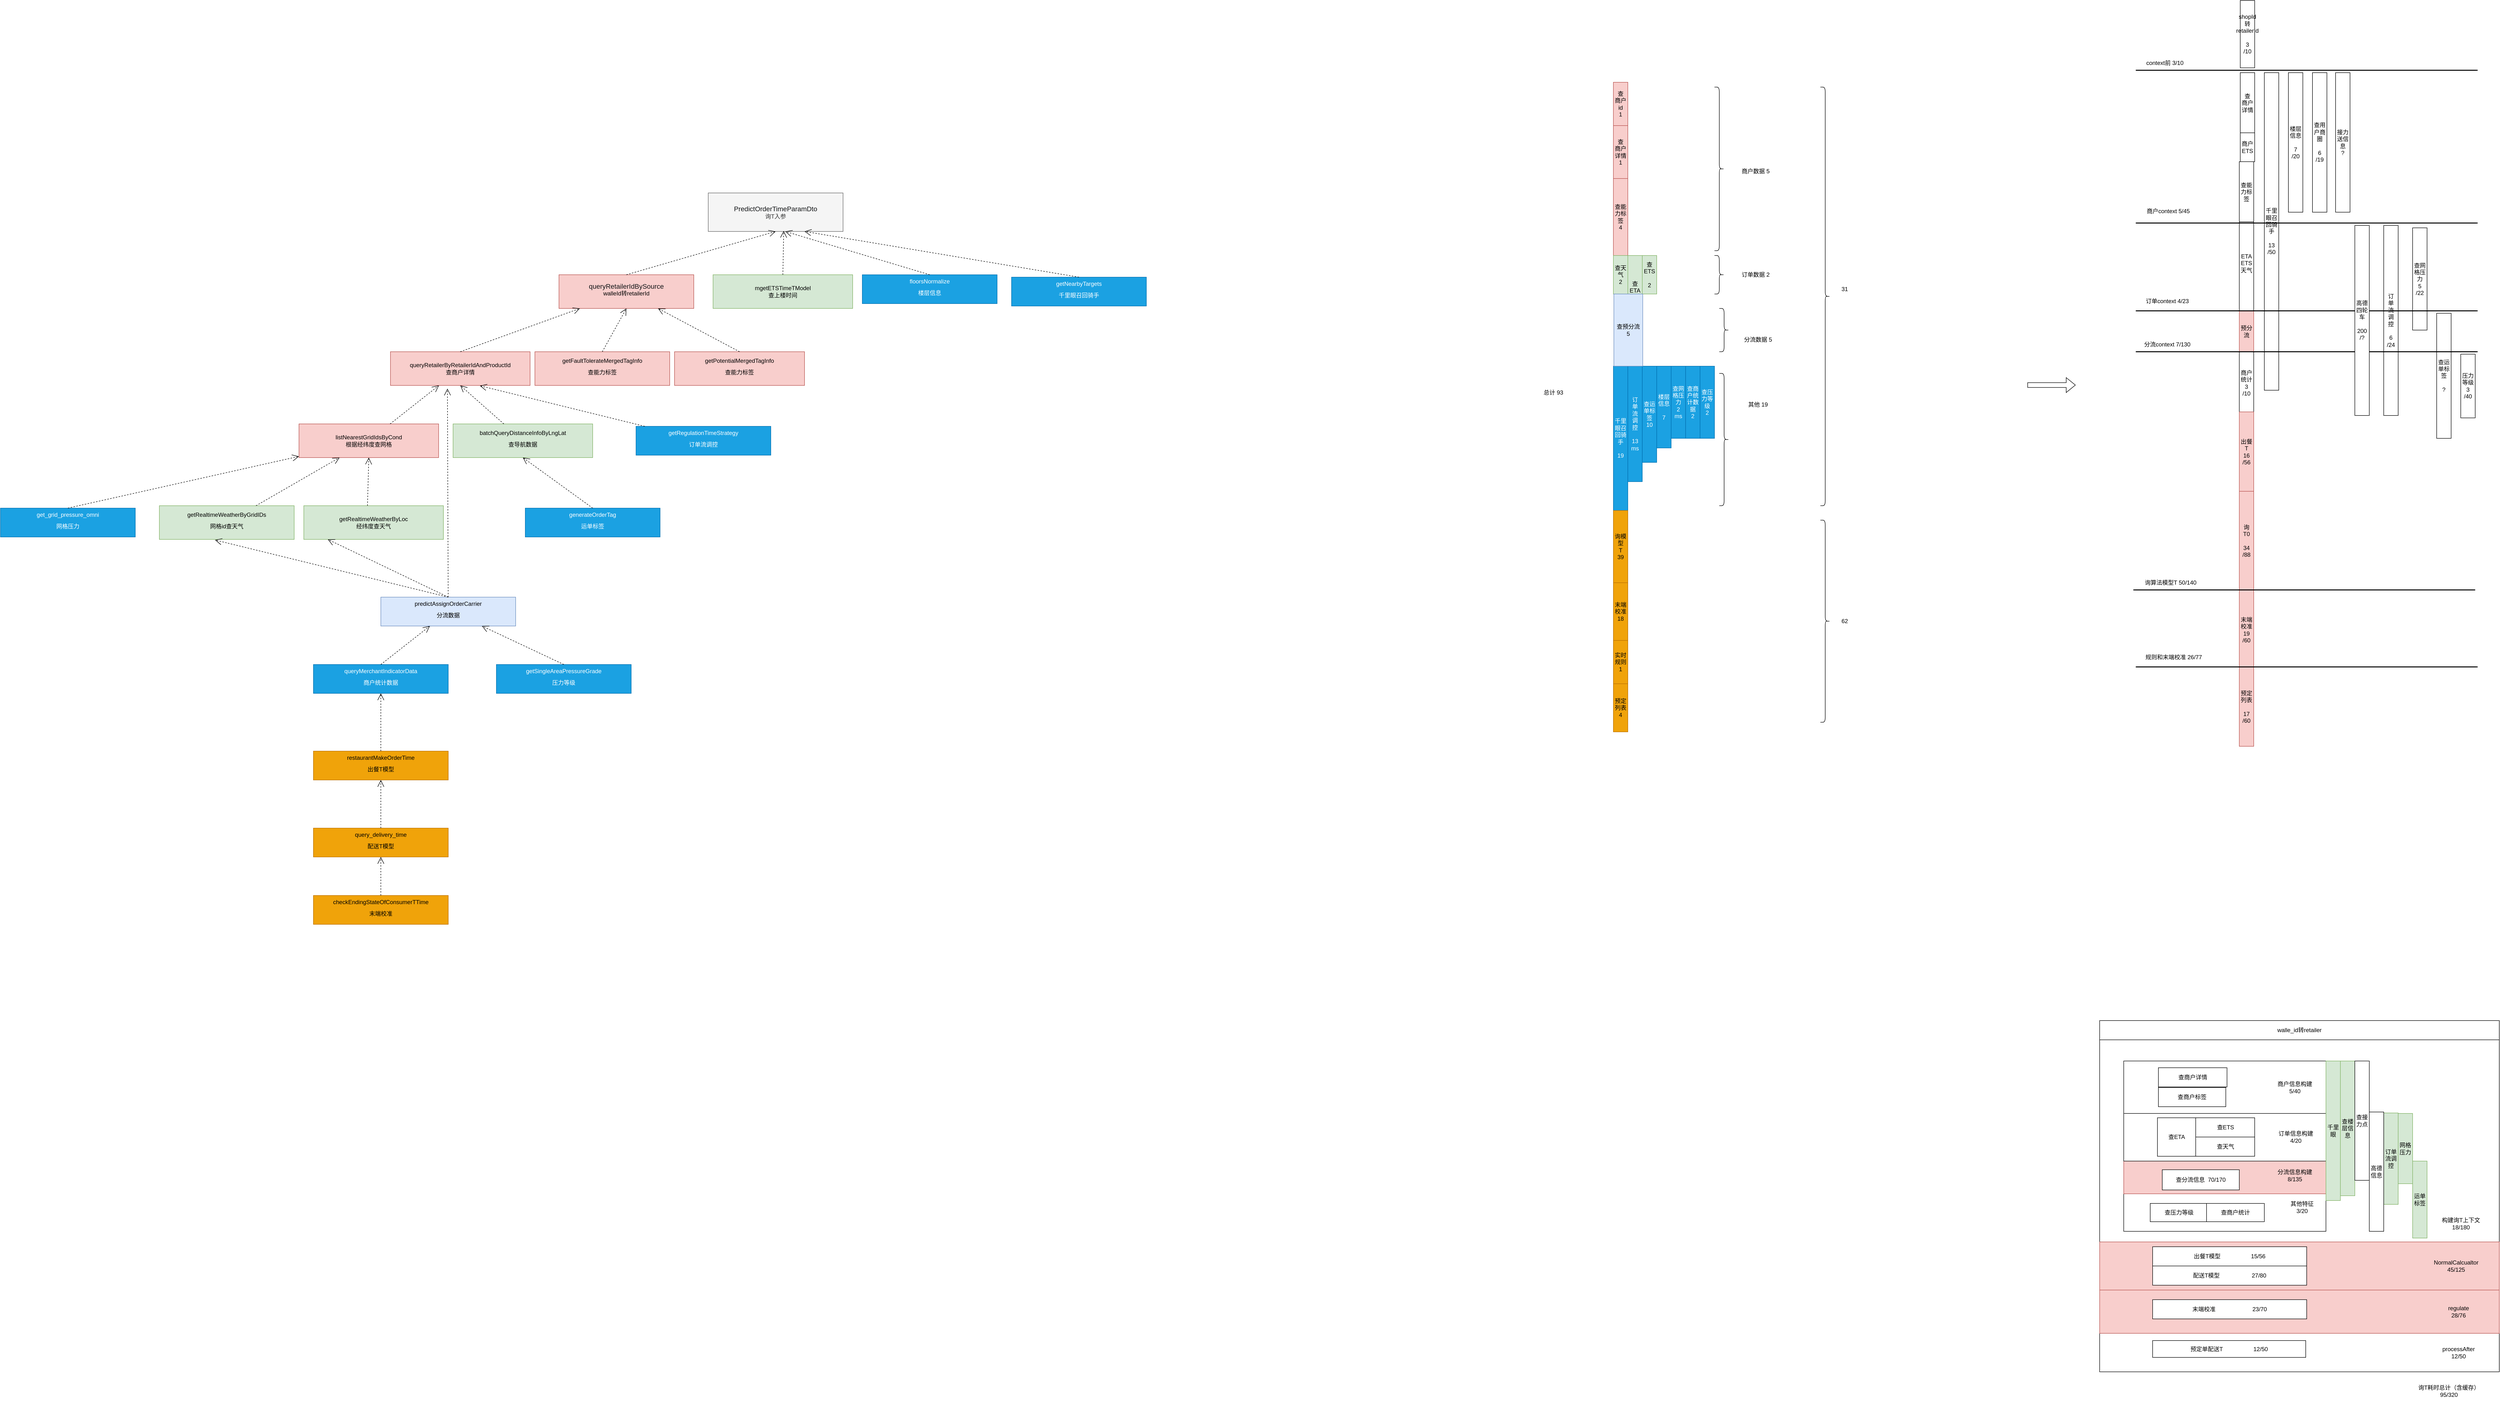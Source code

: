 <mxfile version="21.3.7" type="github">
  <diagram id="UIs4J6uljXiP5wbwVIjJ" name="第 1 页">
    <mxGraphModel dx="2227" dy="1816" grid="1" gridSize="10" guides="1" tooltips="1" connect="1" arrows="1" fold="1" page="1" pageScale="1" pageWidth="827" pageHeight="1169" math="0" shadow="0">
      <root>
        <mxCell id="0" />
        <mxCell id="1" parent="0" />
        <mxCell id="d3o_CDH_am5i4d6uqj7n-47" value="" style="whiteSpace=wrap;html=1;" parent="1" vertex="1">
          <mxGeometry x="3740" y="2320" width="830" height="80" as="geometry" />
        </mxCell>
        <mxCell id="d3o_CDH_am5i4d6uqj7n-24" value="" style="whiteSpace=wrap;html=1;" parent="1" vertex="1">
          <mxGeometry x="3740" y="1710" width="830" height="420" as="geometry" />
        </mxCell>
        <mxCell id="d3o_CDH_am5i4d6uqj7n-23" value="" style="whiteSpace=wrap;html=1;" parent="1" vertex="1">
          <mxGeometry x="3790" y="2030" width="420" height="78" as="geometry" />
        </mxCell>
        <mxCell id="d3o_CDH_am5i4d6uqj7n-19" value="" style="whiteSpace=wrap;html=1;fillColor=#f8cecc;strokeColor=#b85450;" parent="1" vertex="1">
          <mxGeometry x="3790" y="1962" width="420" height="68" as="geometry" />
        </mxCell>
        <mxCell id="d3o_CDH_am5i4d6uqj7n-18" value="" style="whiteSpace=wrap;html=1;" parent="1" vertex="1">
          <mxGeometry x="3790" y="1862" width="420" height="100" as="geometry" />
        </mxCell>
        <mxCell id="d3o_CDH_am5i4d6uqj7n-17" value="" style="whiteSpace=wrap;html=1;" parent="1" vertex="1">
          <mxGeometry x="3790" y="1754" width="420" height="109" as="geometry" />
        </mxCell>
        <mxCell id="4-j-rC3mQy7sCKNVuWo0-3" value="&lt;span style=&quot;color: rgb(18, 20, 22); font-size: 14px; text-align: start; background-color: initial;&quot;&gt;PredictOrderTimeParamDto&lt;br&gt;&lt;/span&gt;询T入参" style="rounded=0;whiteSpace=wrap;html=1;fillColor=#f5f5f5;fontColor=#333333;strokeColor=#666666;" parent="1" vertex="1">
          <mxGeometry x="850" y="-50" width="280" height="80" as="geometry" />
        </mxCell>
        <mxCell id="4-j-rC3mQy7sCKNVuWo0-4" value="&lt;span style=&quot;color: rgb(0, 0, 0); font-family: Helvetica; font-size: 12px; font-style: normal; font-variant-ligatures: normal; font-variant-caps: normal; font-weight: 400; letter-spacing: normal; orphans: 2; text-align: center; text-indent: 0px; text-transform: none; widows: 2; word-spacing: 0px; -webkit-text-stroke-width: 0px; background-color: rgb(248, 249, 250); text-decoration-thickness: initial; text-decoration-style: initial; text-decoration-color: initial; float: none; display: inline !important;&quot;&gt;&lt;p style=&quot;margin: 0px; font-variant-numeric: normal; font-variant-east-asian: normal; font-stretch: normal; font-size: 14px; line-height: normal; color: rgb(18, 20, 22); text-align: start;&quot; class=&quot;p1&quot;&gt;queryRetailerIdBySource&lt;/p&gt;&lt;div class=&quot;lake-content&quot;&gt;&lt;p style=&quot;margin: 0; padding: 0; min-height: 24px&quot; class=&quot;ne-p&quot; id=&quot;u1b9a4c8b&quot;&gt;&lt;span class=&quot;ne-text&quot;&gt;walleId转retailerId&lt;/span&gt;&lt;/p&gt;&lt;/div&gt;&lt;/span&gt;" style="whiteSpace=wrap;html=1;fillColor=#f8cecc;strokeColor=#b85450;" parent="1" vertex="1">
          <mxGeometry x="540" y="120" width="280" height="70" as="geometry" />
        </mxCell>
        <mxCell id="4-j-rC3mQy7sCKNVuWo0-5" value="&lt;span style=&quot;background-color: initial;&quot;&gt;queryRetailerByRetailerIdAndProductId&lt;br&gt;&lt;/span&gt;查商户详情" style="whiteSpace=wrap;html=1;fillColor=#f8cecc;strokeColor=#b85450;" parent="1" vertex="1">
          <mxGeometry x="190" y="280" width="290" height="70" as="geometry" />
        </mxCell>
        <mxCell id="4-j-rC3mQy7sCKNVuWo0-6" value="&lt;span style=&quot;text-align: left;&quot;&gt;listNearestGridIdsByCond&lt;br&gt;根据经纬度查网格&lt;br&gt;&lt;/span&gt;" style="whiteSpace=wrap;html=1;fillColor=#f8cecc;strokeColor=#b85450;" parent="1" vertex="1">
          <mxGeometry y="430" width="290" height="70" as="geometry" />
        </mxCell>
        <mxCell id="4-j-rC3mQy7sCKNVuWo0-9" value="&lt;div class=&quot;lake-content&quot;&gt;&lt;p style=&quot;margin: 0; padding: 0; min-height: 24px&quot; class=&quot;ne-p&quot; id=&quot;u72fefa2b&quot;&gt;&lt;span class=&quot;ne-text&quot;&gt;getFaultTolerateMergedTagInfo&lt;/span&gt;&lt;/p&gt;&lt;p style=&quot;margin: 0; padding: 0; min-height: 24px&quot; class=&quot;ne-p&quot; id=&quot;u72fefa2b&quot;&gt;&lt;span class=&quot;ne-text&quot;&gt;查能力标签&lt;/span&gt;&lt;/p&gt;&lt;/div&gt;" style="whiteSpace=wrap;html=1;fillColor=#f8cecc;strokeColor=#b85450;" parent="1" vertex="1">
          <mxGeometry x="490" y="280" width="280" height="70" as="geometry" />
        </mxCell>
        <mxCell id="4-j-rC3mQy7sCKNVuWo0-10" value="&lt;div class=&quot;lake-content&quot;&gt;&lt;div class=&quot;lake-content&quot;&gt;&lt;p style=&quot;margin: 0; padding: 0; min-height: 24px&quot; class=&quot;ne-p&quot; id=&quot;u19be30fd&quot;&gt;&lt;span class=&quot;ne-text&quot;&gt;getPotentialMergedTagInfo&lt;/span&gt;&lt;/p&gt;&lt;/div&gt;&lt;p style=&quot;margin: 0; padding: 0; min-height: 24px&quot; class=&quot;ne-p&quot; id=&quot;u72fefa2b&quot;&gt;&lt;span class=&quot;ne-text&quot;&gt;查能力标签&lt;/span&gt;&lt;/p&gt;&lt;/div&gt;" style="whiteSpace=wrap;html=1;fillColor=#f8cecc;strokeColor=#b85450;" parent="1" vertex="1">
          <mxGeometry x="780" y="280" width="270" height="70" as="geometry" />
        </mxCell>
        <mxCell id="4-j-rC3mQy7sCKNVuWo0-12" value="&lt;div class=&quot;lake-content&quot;&gt;&lt;p style=&quot;margin: 0; padding: 0; min-height: 24px&quot; class=&quot;ne-p&quot; id=&quot;ud795b9e6&quot;&gt;&lt;span class=&quot;ne-text&quot;&gt;batchQueryDistanceInfoByLngLat&lt;/span&gt;&lt;/p&gt;&lt;p style=&quot;margin: 0; padding: 0; min-height: 24px&quot; class=&quot;ne-p&quot; id=&quot;ud795b9e6&quot;&gt;&lt;span class=&quot;ne-text&quot;&gt;查导航数据&lt;/span&gt;&lt;/p&gt;&lt;/div&gt;" style="whiteSpace=wrap;html=1;fillColor=#d5e8d4;strokeColor=#82b366;" parent="1" vertex="1">
          <mxGeometry x="320" y="430" width="290" height="70" as="geometry" />
        </mxCell>
        <mxCell id="4-j-rC3mQy7sCKNVuWo0-14" value="" style="endArrow=open;endSize=12;dashed=1;html=1;rounded=0;exitX=0.5;exitY=0;exitDx=0;exitDy=0;" parent="1" source="4-j-rC3mQy7sCKNVuWo0-5" target="4-j-rC3mQy7sCKNVuWo0-4" edge="1">
          <mxGeometry width="160" relative="1" as="geometry">
            <mxPoint x="180" y="190" as="sourcePoint" />
            <mxPoint x="340" y="190" as="targetPoint" />
          </mxGeometry>
        </mxCell>
        <mxCell id="4-j-rC3mQy7sCKNVuWo0-15" value="" style="endArrow=open;endSize=12;dashed=1;html=1;rounded=0;exitX=0.5;exitY=0;exitDx=0;exitDy=0;entryX=0.5;entryY=1;entryDx=0;entryDy=0;" parent="1" source="4-j-rC3mQy7sCKNVuWo0-4" target="4-j-rC3mQy7sCKNVuWo0-3" edge="1">
          <mxGeometry width="160" relative="1" as="geometry">
            <mxPoint x="110" y="166.37" as="sourcePoint" />
            <mxPoint x="365" y="100.0" as="targetPoint" />
          </mxGeometry>
        </mxCell>
        <mxCell id="4-j-rC3mQy7sCKNVuWo0-16" value="&lt;span style=&quot;background-color: initial;&quot;&gt;mgetETSTimeTModel&lt;br&gt;查上楼时间&lt;br&gt;&lt;/span&gt;" style="whiteSpace=wrap;html=1;fillColor=#d5e8d4;strokeColor=#82b366;" parent="1" vertex="1">
          <mxGeometry x="860" y="120" width="290" height="70" as="geometry" />
        </mxCell>
        <mxCell id="4-j-rC3mQy7sCKNVuWo0-17" value="&lt;span style=&quot;background-color: initial;&quot;&gt;getRealtimeWeatherByLoc&lt;br&gt;&lt;/span&gt;&lt;span style=&quot;background-color: initial;&quot;&gt;经纬度查天气&lt;br&gt;&lt;/span&gt;" style="whiteSpace=wrap;html=1;fillColor=#d5e8d4;strokeColor=#82b366;" parent="1" vertex="1">
          <mxGeometry x="10" y="600" width="290" height="70" as="geometry" />
        </mxCell>
        <mxCell id="4-j-rC3mQy7sCKNVuWo0-18" value="&lt;div class=&quot;lake-content&quot;&gt;&lt;p style=&quot;margin: 0; padding: 0; min-height: 24px&quot; class=&quot;ne-p&quot; id=&quot;u7a3ac9a8&quot;&gt;&lt;span class=&quot;ne-text&quot;&gt;getRealtimeWeatherByGridIDs&lt;/span&gt;&lt;/p&gt;&lt;p style=&quot;margin: 0; padding: 0; min-height: 24px&quot; class=&quot;ne-p&quot; id=&quot;u7a3ac9a8&quot;&gt;&lt;span class=&quot;ne-text&quot;&gt;网格id查天气&lt;/span&gt;&lt;/p&gt;&lt;/div&gt;" style="whiteSpace=wrap;html=1;fillColor=#d5e8d4;strokeColor=#82b366;" parent="1" vertex="1">
          <mxGeometry x="-290" y="600" width="280" height="70" as="geometry" />
        </mxCell>
        <mxCell id="4-j-rC3mQy7sCKNVuWo0-19" value="" style="endArrow=open;endSize=12;dashed=1;html=1;rounded=0;" parent="1" source="4-j-rC3mQy7sCKNVuWo0-6" target="4-j-rC3mQy7sCKNVuWo0-5" edge="1">
          <mxGeometry width="160" relative="1" as="geometry">
            <mxPoint x="540" y="170" as="sourcePoint" />
            <mxPoint x="540" y="120" as="targetPoint" />
          </mxGeometry>
        </mxCell>
        <mxCell id="4-j-rC3mQy7sCKNVuWo0-21" value="" style="endArrow=open;endSize=12;dashed=1;html=1;rounded=0;exitX=0.5;exitY=0;exitDx=0;exitDy=0;" parent="1" source="4-j-rC3mQy7sCKNVuWo0-10" target="4-j-rC3mQy7sCKNVuWo0-4" edge="1">
          <mxGeometry width="160" relative="1" as="geometry">
            <mxPoint x="807.36" y="298.95" as="sourcePoint" />
            <mxPoint x="551.88" y="240.49" as="targetPoint" />
          </mxGeometry>
        </mxCell>
        <mxCell id="4-j-rC3mQy7sCKNVuWo0-24" value="" style="endArrow=open;endSize=12;dashed=1;html=1;rounded=0;exitX=0.5;exitY=0;exitDx=0;exitDy=0;entryX=0.5;entryY=1;entryDx=0;entryDy=0;" parent="1" source="4-j-rC3mQy7sCKNVuWo0-9" target="4-j-rC3mQy7sCKNVuWo0-4" edge="1">
          <mxGeometry width="160" relative="1" as="geometry">
            <mxPoint x="255.0" y="300" as="sourcePoint" />
            <mxPoint x="511.667" y="230" as="targetPoint" />
          </mxGeometry>
        </mxCell>
        <mxCell id="4-j-rC3mQy7sCKNVuWo0-28" value="" style="endArrow=open;endSize=12;dashed=1;html=1;rounded=0;entryX=0.5;entryY=1;entryDx=0;entryDy=0;" parent="1" source="4-j-rC3mQy7sCKNVuWo0-12" target="4-j-rC3mQy7sCKNVuWo0-5" edge="1">
          <mxGeometry width="160" relative="1" as="geometry">
            <mxPoint x="345" y="310" as="sourcePoint" />
            <mxPoint x="550.217" y="230" as="targetPoint" />
          </mxGeometry>
        </mxCell>
        <mxCell id="4-j-rC3mQy7sCKNVuWo0-29" value="" style="endArrow=open;endSize=12;dashed=1;html=1;rounded=0;exitX=0.5;exitY=0;exitDx=0;exitDy=0;entryX=0.56;entryY=0.985;entryDx=0;entryDy=0;entryPerimeter=0;" parent="1" source="4-j-rC3mQy7sCKNVuWo0-16" target="4-j-rC3mQy7sCKNVuWo0-3" edge="1">
          <mxGeometry width="160" relative="1" as="geometry">
            <mxPoint x="925" y="310.0" as="sourcePoint" />
            <mxPoint x="726.739" y="230.0" as="targetPoint" />
          </mxGeometry>
        </mxCell>
        <mxCell id="4-j-rC3mQy7sCKNVuWo0-30" value="" style="endArrow=open;endSize=12;dashed=1;html=1;rounded=0;" parent="1" source="4-j-rC3mQy7sCKNVuWo0-18" target="4-j-rC3mQy7sCKNVuWo0-6" edge="1">
          <mxGeometry width="160" relative="1" as="geometry">
            <mxPoint x="345" y="660" as="sourcePoint" />
            <mxPoint x="345" y="380" as="targetPoint" />
          </mxGeometry>
        </mxCell>
        <mxCell id="4-j-rC3mQy7sCKNVuWo0-31" value="" style="endArrow=open;endSize=12;dashed=1;html=1;rounded=0;exitX=0.456;exitY=0;exitDx=0;exitDy=0;exitPerimeter=0;entryX=0.5;entryY=1;entryDx=0;entryDy=0;" parent="1" source="4-j-rC3mQy7sCKNVuWo0-17" target="4-j-rC3mQy7sCKNVuWo0-6" edge="1">
          <mxGeometry width="160" relative="1" as="geometry">
            <mxPoint x="646.5" y="660" as="sourcePoint" />
            <mxPoint x="378.5" y="380" as="targetPoint" />
          </mxGeometry>
        </mxCell>
        <mxCell id="4-j-rC3mQy7sCKNVuWo0-32" value="&lt;div class=&quot;lake-content&quot;&gt;&lt;p style=&quot;margin: 0; padding: 0; min-height: 24px&quot; class=&quot;ne-p&quot; id=&quot;u33f5e9b8&quot;&gt;&lt;span class=&quot;ne-text&quot;&gt;predictAssignOrderCarrier&lt;/span&gt;&lt;/p&gt;&lt;p style=&quot;margin: 0; padding: 0; min-height: 24px&quot; class=&quot;ne-p&quot; id=&quot;u33f5e9b8&quot;&gt;&lt;span class=&quot;ne-text&quot;&gt;分流数据&lt;/span&gt;&lt;/p&gt;&lt;/div&gt;" style="whiteSpace=wrap;html=1;fillColor=#dae8fc;strokeColor=#6c8ebf;" parent="1" vertex="1">
          <mxGeometry x="170" y="790" width="280" height="60" as="geometry" />
        </mxCell>
        <mxCell id="4-j-rC3mQy7sCKNVuWo0-33" value="" style="endArrow=open;endSize=12;dashed=1;html=1;rounded=0;entryX=0.408;entryY=1.094;entryDx=0;entryDy=0;entryPerimeter=0;" parent="1" source="4-j-rC3mQy7sCKNVuWo0-32" target="4-j-rC3mQy7sCKNVuWo0-5" edge="1">
          <mxGeometry width="160" relative="1" as="geometry">
            <mxPoint x="453.0" y="470" as="sourcePoint" />
            <mxPoint x="345.0" y="380" as="targetPoint" />
          </mxGeometry>
        </mxCell>
        <mxCell id="4-j-rC3mQy7sCKNVuWo0-34" value="" style="endArrow=open;endSize=12;dashed=1;html=1;rounded=0;entryX=0.172;entryY=1;entryDx=0;entryDy=0;exitX=0.5;exitY=0;exitDx=0;exitDy=0;entryPerimeter=0;" parent="1" source="4-j-rC3mQy7sCKNVuWo0-32" target="4-j-rC3mQy7sCKNVuWo0-17" edge="1">
          <mxGeometry width="160" relative="1" as="geometry">
            <mxPoint x="640.0" y="790" as="sourcePoint" />
            <mxPoint x="532.0" y="700" as="targetPoint" />
          </mxGeometry>
        </mxCell>
        <mxCell id="4-j-rC3mQy7sCKNVuWo0-36" value="" style="endArrow=open;endSize=12;dashed=1;html=1;rounded=0;entryX=0.413;entryY=1.018;entryDx=0;entryDy=0;entryPerimeter=0;exitX=0.5;exitY=0;exitDx=0;exitDy=0;" parent="1" source="4-j-rC3mQy7sCKNVuWo0-32" target="4-j-rC3mQy7sCKNVuWo0-18" edge="1">
          <mxGeometry width="160" relative="1" as="geometry">
            <mxPoint x="-20" y="800" as="sourcePoint" />
            <mxPoint x="69.88" y="680" as="targetPoint" />
          </mxGeometry>
        </mxCell>
        <mxCell id="4-j-rC3mQy7sCKNVuWo0-37" value="&lt;div class=&quot;lake-content&quot;&gt;&lt;p style=&quot;margin: 0; padding: 0; min-height: 24px&quot; class=&quot;ne-p&quot; id=&quot;ua2789776&quot;&gt;&lt;span class=&quot;ne-text&quot;&gt;getRegulationTimeStrategy&lt;/span&gt;&lt;/p&gt;&lt;p style=&quot;margin: 0; padding: 0; min-height: 24px&quot; class=&quot;ne-p&quot; id=&quot;ua2789776&quot;&gt;&lt;span class=&quot;ne-text&quot;&gt;订单流调控&lt;/span&gt;&lt;/p&gt;&lt;/div&gt;" style="whiteSpace=wrap;html=1;fillColor=#1ba1e2;strokeColor=#006EAF;fontColor=#ffffff;" parent="1" vertex="1">
          <mxGeometry x="700" y="435" width="280" height="60" as="geometry" />
        </mxCell>
        <mxCell id="4-j-rC3mQy7sCKNVuWo0-38" value="" style="endArrow=open;endSize=12;dashed=1;html=1;rounded=0;entryX=0.641;entryY=1.01;entryDx=0;entryDy=0;entryPerimeter=0;" parent="1" source="4-j-rC3mQy7sCKNVuWo0-37" target="4-j-rC3mQy7sCKNVuWo0-5" edge="1">
          <mxGeometry width="160" relative="1" as="geometry">
            <mxPoint x="435.435" y="440" as="sourcePoint" />
            <mxPoint x="345" y="360" as="targetPoint" />
          </mxGeometry>
        </mxCell>
        <mxCell id="4-j-rC3mQy7sCKNVuWo0-39" value="&lt;div class=&quot;lake-content&quot;&gt;&lt;p style=&quot;margin: 0; padding: 0; min-height: 24px&quot; class=&quot;ne-p&quot; id=&quot;ua2789776&quot;&gt;&lt;span style=&quot;background-color: initial;&quot;&gt;queryMerchantIndicatorData&lt;/span&gt;&lt;/p&gt;&lt;p style=&quot;margin: 0; padding: 0; min-height: 24px&quot; class=&quot;ne-p&quot; id=&quot;ua2789776&quot;&gt;商户统计数据&lt;/p&gt;&lt;/div&gt;" style="whiteSpace=wrap;html=1;fillColor=#1ba1e2;strokeColor=#006EAF;fontColor=#ffffff;" parent="1" vertex="1">
          <mxGeometry x="30" y="930" width="280" height="60" as="geometry" />
        </mxCell>
        <mxCell id="4-j-rC3mQy7sCKNVuWo0-40" value="" style="endArrow=open;endSize=12;dashed=1;html=1;rounded=0;exitX=0.5;exitY=0;exitDx=0;exitDy=0;" parent="1" source="4-j-rC3mQy7sCKNVuWo0-39" target="4-j-rC3mQy7sCKNVuWo0-32" edge="1">
          <mxGeometry width="160" relative="1" as="geometry">
            <mxPoint x="320" y="800" as="sourcePoint" />
            <mxPoint x="69.88" y="680" as="targetPoint" />
          </mxGeometry>
        </mxCell>
        <mxCell id="4-j-rC3mQy7sCKNVuWo0-41" value="&lt;div class=&quot;lake-content&quot;&gt;&lt;p style=&quot;margin: 0; padding: 0; min-height: 24px&quot; class=&quot;ne-p&quot; id=&quot;ua2789776&quot;&gt;&lt;span style=&quot;background-color: initial;&quot;&gt;get_grid_pressure_omni&lt;/span&gt;&lt;br&gt;&lt;/p&gt;&lt;p style=&quot;margin: 0; padding: 0; min-height: 24px&quot; class=&quot;ne-p&quot; id=&quot;ua2789776&quot;&gt;&lt;span style=&quot;background-color: initial;&quot;&gt;网格压力&lt;/span&gt;&lt;/p&gt;&lt;/div&gt;" style="whiteSpace=wrap;html=1;fillColor=#1ba1e2;strokeColor=#006EAF;fontColor=#ffffff;" parent="1" vertex="1">
          <mxGeometry x="-620" y="605" width="280" height="60" as="geometry" />
        </mxCell>
        <mxCell id="4-j-rC3mQy7sCKNVuWo0-42" value="" style="endArrow=open;endSize=12;dashed=1;html=1;rounded=0;exitX=0.5;exitY=0;exitDx=0;exitDy=0;" parent="1" source="4-j-rC3mQy7sCKNVuWo0-41" target="4-j-rC3mQy7sCKNVuWo0-6" edge="1">
          <mxGeometry width="160" relative="1" as="geometry">
            <mxPoint x="-79.265" y="610" as="sourcePoint" />
            <mxPoint x="94.265" y="510" as="targetPoint" />
          </mxGeometry>
        </mxCell>
        <mxCell id="4-j-rC3mQy7sCKNVuWo0-43" value="&lt;div class=&quot;lake-content&quot;&gt;&lt;div class=&quot;lake-content&quot;&gt;&lt;div class=&quot;lake-content&quot;&gt;&lt;p style=&quot;margin: 0; padding: 0; min-height: 24px&quot; class=&quot;ne-p&quot; id=&quot;u07204171&quot;&gt;&lt;span class=&quot;ne-text&quot;&gt;getSingleAreaPressureGrade&lt;/span&gt;&lt;/p&gt;&lt;p style=&quot;margin: 0; padding: 0; min-height: 24px&quot; class=&quot;ne-p&quot; id=&quot;u07204171&quot;&gt;压力等级&lt;/p&gt;&lt;/div&gt;&lt;/div&gt;&lt;/div&gt;" style="whiteSpace=wrap;html=1;fillColor=#1ba1e2;strokeColor=#006EAF;fontColor=#ffffff;" parent="1" vertex="1">
          <mxGeometry x="410" y="930" width="280" height="60" as="geometry" />
        </mxCell>
        <mxCell id="4-j-rC3mQy7sCKNVuWo0-44" value="&lt;div class=&quot;lake-content&quot;&gt;&lt;div class=&quot;lake-content&quot;&gt;&lt;div class=&quot;lake-content&quot;&gt;&lt;div class=&quot;lake-content&quot;&gt;&lt;p style=&quot;margin: 0; padding: 0; min-height: 24px&quot; class=&quot;ne-p&quot; id=&quot;uc1106e97&quot;&gt;&lt;span class=&quot;ne-text&quot;&gt;floorsNormalize&lt;/span&gt;&lt;/p&gt;&lt;p style=&quot;margin: 0; padding: 0; min-height: 24px&quot; class=&quot;ne-p&quot; id=&quot;uc1106e97&quot;&gt;楼层信息&lt;/p&gt;&lt;/div&gt;&lt;/div&gt;&lt;/div&gt;&lt;/div&gt;" style="whiteSpace=wrap;html=1;fillColor=#1ba1e2;strokeColor=#006EAF;fontColor=#ffffff;" parent="1" vertex="1">
          <mxGeometry x="1170" y="120" width="280" height="60" as="geometry" />
        </mxCell>
        <mxCell id="4-j-rC3mQy7sCKNVuWo0-45" value="" style="endArrow=open;endSize=12;dashed=1;html=1;rounded=0;exitX=0.5;exitY=0;exitDx=0;exitDy=0;" parent="1" source="4-j-rC3mQy7sCKNVuWo0-44" edge="1">
          <mxGeometry width="160" relative="1" as="geometry">
            <mxPoint x="1015" y="130" as="sourcePoint" />
            <mxPoint x="1010" y="30" as="targetPoint" />
          </mxGeometry>
        </mxCell>
        <mxCell id="4-j-rC3mQy7sCKNVuWo0-46" value="" style="endArrow=open;endSize=12;dashed=1;html=1;rounded=0;exitX=0.5;exitY=0;exitDx=0;exitDy=0;entryX=0.75;entryY=1;entryDx=0;entryDy=0;" parent="1" source="4-j-rC3mQy7sCKNVuWo0-43" target="4-j-rC3mQy7sCKNVuWo0-32" edge="1">
          <mxGeometry width="160" relative="1" as="geometry">
            <mxPoint x="180" y="940" as="sourcePoint" />
            <mxPoint x="281.818" y="860" as="targetPoint" />
          </mxGeometry>
        </mxCell>
        <mxCell id="4-j-rC3mQy7sCKNVuWo0-47" value="&lt;div class=&quot;lake-content&quot;&gt;&lt;p style=&quot;margin: 0; padding: 0; min-height: 24px&quot; class=&quot;ne-p&quot; id=&quot;ua2789776&quot;&gt;&lt;span style=&quot;background-color: initial;&quot;&gt;generateOrderTag&lt;/span&gt;&lt;br&gt;&lt;/p&gt;&lt;p style=&quot;margin: 0; padding: 0; min-height: 24px&quot; class=&quot;ne-p&quot; id=&quot;ua2789776&quot;&gt;运单标签&lt;/p&gt;&lt;/div&gt;" style="whiteSpace=wrap;html=1;fillColor=#1ba1e2;strokeColor=#006EAF;fontColor=#ffffff;" parent="1" vertex="1">
          <mxGeometry x="470" y="605" width="280" height="60" as="geometry" />
        </mxCell>
        <mxCell id="4-j-rC3mQy7sCKNVuWo0-48" value="" style="endArrow=open;endSize=12;dashed=1;html=1;rounded=0;exitX=0.5;exitY=0;exitDx=0;exitDy=0;entryX=0.5;entryY=1;entryDx=0;entryDy=0;" parent="1" source="4-j-rC3mQy7sCKNVuWo0-47" target="4-j-rC3mQy7sCKNVuWo0-12" edge="1">
          <mxGeometry width="160" relative="1" as="geometry">
            <mxPoint x="728.186" y="445.0" as="sourcePoint" />
            <mxPoint x="370" y="350" as="targetPoint" />
          </mxGeometry>
        </mxCell>
        <mxCell id="4-j-rC3mQy7sCKNVuWo0-50" value="&lt;div class=&quot;lake-content&quot;&gt;&lt;div class=&quot;lake-content&quot;&gt;&lt;div class=&quot;lake-content&quot;&gt;&lt;div class=&quot;lake-content&quot;&gt;&lt;div class=&quot;lake-content&quot;&gt;&lt;p style=&quot;margin: 0; padding: 0; min-height: 24px&quot; class=&quot;ne-p&quot; id=&quot;uc606cfcf&quot;&gt;&lt;span class=&quot;ne-text&quot;&gt;getNearbyTargets&lt;/span&gt;&lt;/p&gt;&lt;p style=&quot;margin: 0; padding: 0; min-height: 24px&quot; class=&quot;ne-p&quot; id=&quot;uc606cfcf&quot;&gt;&lt;span style=&quot;background-color: initial;&quot;&gt;千里眼召回骑手&lt;/span&gt;&lt;span class=&quot;ne-text&quot;&gt;&lt;/span&gt;&lt;/p&gt;&lt;/div&gt;&lt;/div&gt;&lt;/div&gt;&lt;/div&gt;&lt;/div&gt;" style="whiteSpace=wrap;html=1;fillColor=#1ba1e2;strokeColor=#006EAF;fontColor=#ffffff;" parent="1" vertex="1">
          <mxGeometry x="1480" y="125" width="280" height="60" as="geometry" />
        </mxCell>
        <mxCell id="4-j-rC3mQy7sCKNVuWo0-51" value="" style="endArrow=open;endSize=12;dashed=1;html=1;rounded=0;exitX=0.5;exitY=0;exitDx=0;exitDy=0;" parent="1" source="4-j-rC3mQy7sCKNVuWo0-50" edge="1">
          <mxGeometry width="160" relative="1" as="geometry">
            <mxPoint x="1340" y="130" as="sourcePoint" />
            <mxPoint x="1050" y="30" as="targetPoint" />
          </mxGeometry>
        </mxCell>
        <mxCell id="4-j-rC3mQy7sCKNVuWo0-52" value="&lt;div class=&quot;lake-content&quot;&gt;&lt;div class=&quot;lake-content&quot;&gt;&lt;div class=&quot;lake-content&quot;&gt;&lt;div class=&quot;lake-content&quot;&gt;&lt;p style=&quot;margin: 0; padding: 0; min-height: 24px&quot; class=&quot;ne-p&quot; id=&quot;u2cc9b355&quot;&gt;&lt;span class=&quot;ne-text&quot;&gt;restaurantMakeOrderTime&lt;/span&gt;&lt;/p&gt;&lt;p style=&quot;margin: 0; padding: 0; min-height: 24px&quot; class=&quot;ne-p&quot; id=&quot;u2cc9b355&quot;&gt;&lt;span class=&quot;ne-text&quot;&gt;出餐T模型&lt;/span&gt;&lt;/p&gt;&lt;/div&gt;&lt;/div&gt;&lt;/div&gt;&lt;/div&gt;" style="whiteSpace=wrap;html=1;fillColor=#f0a30a;strokeColor=#BD7000;fontColor=#000000;" parent="1" vertex="1">
          <mxGeometry x="30" y="1110" width="280" height="60" as="geometry" />
        </mxCell>
        <mxCell id="4-j-rC3mQy7sCKNVuWo0-53" value="&lt;div class=&quot;lake-content&quot;&gt;&lt;div class=&quot;lake-content&quot;&gt;&lt;div class=&quot;lake-content&quot;&gt;&lt;div class=&quot;lake-content&quot;&gt;&lt;p style=&quot;margin: 0; padding: 0; min-height: 24px&quot; class=&quot;ne-p&quot; id=&quot;u2cc9b355&quot;&gt;&lt;span style=&quot;background-color: initial;&quot;&gt;query_delivery_time&lt;/span&gt;&lt;br&gt;&lt;/p&gt;&lt;p style=&quot;margin: 0; padding: 0; min-height: 24px&quot; class=&quot;ne-p&quot; id=&quot;u2cc9b355&quot;&gt;&lt;span style=&quot;background-color: initial;&quot;&gt;配送T模型&lt;/span&gt;&lt;/p&gt;&lt;/div&gt;&lt;/div&gt;&lt;/div&gt;&lt;/div&gt;" style="whiteSpace=wrap;html=1;fillColor=#f0a30a;strokeColor=#BD7000;fontColor=#000000;" parent="1" vertex="1">
          <mxGeometry x="30" y="1270" width="280" height="60" as="geometry" />
        </mxCell>
        <mxCell id="4-j-rC3mQy7sCKNVuWo0-54" value="&lt;div class=&quot;lake-content&quot;&gt;&lt;div class=&quot;lake-content&quot;&gt;&lt;div class=&quot;lake-content&quot;&gt;&lt;div class=&quot;lake-content&quot;&gt;&lt;div class=&quot;lake-content&quot;&gt;&lt;p style=&quot;margin: 0; padding: 0; min-height: 24px&quot; class=&quot;ne-p&quot; id=&quot;u44691c3b&quot;&gt;&lt;span class=&quot;ne-text&quot;&gt;checkEndingStateOfConsumerTTime&lt;/span&gt;&lt;/p&gt;&lt;p style=&quot;margin: 0; padding: 0; min-height: 24px&quot; class=&quot;ne-p&quot; id=&quot;u44691c3b&quot;&gt;&lt;span class=&quot;ne-text&quot;&gt;末端校准&lt;/span&gt;&lt;/p&gt;&lt;/div&gt;&lt;/div&gt;&lt;/div&gt;&lt;/div&gt;&lt;/div&gt;" style="whiteSpace=wrap;html=1;fillColor=#f0a30a;strokeColor=#BD7000;fontColor=#000000;" parent="1" vertex="1">
          <mxGeometry x="30" y="1410" width="280" height="60" as="geometry" />
        </mxCell>
        <mxCell id="4-j-rC3mQy7sCKNVuWo0-55" value="" style="endArrow=open;endSize=12;dashed=1;html=1;rounded=0;exitX=0.5;exitY=0;exitDx=0;exitDy=0;entryX=0.5;entryY=1;entryDx=0;entryDy=0;" parent="1" source="4-j-rC3mQy7sCKNVuWo0-54" target="4-j-rC3mQy7sCKNVuWo0-53" edge="1">
          <mxGeometry width="160" relative="1" as="geometry">
            <mxPoint x="160" y="980" as="sourcePoint" />
            <mxPoint x="-10" y="900" as="targetPoint" />
          </mxGeometry>
        </mxCell>
        <mxCell id="4-j-rC3mQy7sCKNVuWo0-56" value="" style="endArrow=open;endSize=12;dashed=1;html=1;rounded=0;entryX=0.5;entryY=1;entryDx=0;entryDy=0;" parent="1" source="4-j-rC3mQy7sCKNVuWo0-53" target="4-j-rC3mQy7sCKNVuWo0-52" edge="1">
          <mxGeometry width="160" relative="1" as="geometry">
            <mxPoint x="430" y="1200" as="sourcePoint" />
            <mxPoint x="580" y="1310" as="targetPoint" />
          </mxGeometry>
        </mxCell>
        <mxCell id="4-j-rC3mQy7sCKNVuWo0-58" value="" style="endArrow=open;endSize=12;dashed=1;html=1;rounded=0;exitX=0.5;exitY=0;exitDx=0;exitDy=0;entryX=0.5;entryY=1;entryDx=0;entryDy=0;" parent="1" source="4-j-rC3mQy7sCKNVuWo0-52" target="4-j-rC3mQy7sCKNVuWo0-39" edge="1">
          <mxGeometry width="160" relative="1" as="geometry">
            <mxPoint x="560" y="940" as="sourcePoint" />
            <mxPoint x="390" y="860" as="targetPoint" />
          </mxGeometry>
        </mxCell>
        <mxCell id="1tzWMjOUEf_nEOJ2vcDy-17" value="千里眼召回骑手&lt;br&gt;&lt;br&gt;19" style="whiteSpace=wrap;html=1;fillColor=#1ba1e2;fontColor=#ffffff;strokeColor=#006EAF;" parent="1" vertex="1">
          <mxGeometry x="2730" y="310" width="30" height="300" as="geometry" />
        </mxCell>
        <mxCell id="1tzWMjOUEf_nEOJ2vcDy-28" value="查商户统计数据&lt;br&gt;2" style="whiteSpace=wrap;html=1;fillColor=#1ba1e2;strokeColor=#006EAF;fontColor=#ffffff;" parent="1" vertex="1">
          <mxGeometry x="2880" y="310" width="30" height="150" as="geometry" />
        </mxCell>
        <mxCell id="1tzWMjOUEf_nEOJ2vcDy-29" value="订&lt;br&gt;单&lt;br&gt;流&lt;br&gt;调&lt;br&gt;控&lt;br&gt;&lt;br&gt;13&lt;br&gt;ms" style="whiteSpace=wrap;html=1;fillColor=#1ba1e2;fontColor=#ffffff;strokeColor=#006EAF;" parent="1" vertex="1">
          <mxGeometry x="2760" y="310" width="30" height="240" as="geometry" />
        </mxCell>
        <mxCell id="1tzWMjOUEf_nEOJ2vcDy-30" value="查压力等级&lt;br&gt;2" style="whiteSpace=wrap;html=1;fillColor=#1ba1e2;strokeColor=#006EAF;fontColor=#ffffff;" parent="1" vertex="1">
          <mxGeometry x="2910" y="310" width="30" height="150" as="geometry" />
        </mxCell>
        <mxCell id="1tzWMjOUEf_nEOJ2vcDy-32" value="查网格压力&lt;br&gt;2&lt;br&gt;ms" style="whiteSpace=wrap;html=1;fillColor=#1ba1e2;fontColor=#ffffff;strokeColor=#006EAF;" parent="1" vertex="1">
          <mxGeometry x="2850" y="310" width="30" height="150" as="geometry" />
        </mxCell>
        <mxCell id="1tzWMjOUEf_nEOJ2vcDy-33" value="查运单标签&lt;br&gt;10" style="whiteSpace=wrap;html=1;fillColor=#1ba1e2;strokeColor=#006EAF;fontColor=#ffffff;" parent="1" vertex="1">
          <mxGeometry x="2790" y="310" width="30" height="200" as="geometry" />
        </mxCell>
        <mxCell id="1tzWMjOUEf_nEOJ2vcDy-34" value="楼层信息&lt;br&gt;&lt;br&gt;7&lt;br&gt;" style="whiteSpace=wrap;html=1;fillColor=#1ba1e2;fontColor=#ffffff;strokeColor=#006EAF;" parent="1" vertex="1">
          <mxGeometry x="2820" y="310" width="30" height="170" as="geometry" />
        </mxCell>
        <mxCell id="1tzWMjOUEf_nEOJ2vcDy-43" value="查&lt;br&gt;商户&lt;br&gt;id&lt;br&gt;1" style="whiteSpace=wrap;html=1;fillColor=#f8cecc;strokeColor=#b85450;" parent="1" vertex="1">
          <mxGeometry x="2730" y="-280" width="30" height="90" as="geometry" />
        </mxCell>
        <mxCell id="1tzWMjOUEf_nEOJ2vcDy-44" value="查&lt;br&gt;商户&lt;br&gt;详情&lt;br&gt;1" style="whiteSpace=wrap;html=1;fillColor=#f8cecc;strokeColor=#b85450;" parent="1" vertex="1">
          <mxGeometry x="2730" y="-190" width="30" height="110" as="geometry" />
        </mxCell>
        <mxCell id="1tzWMjOUEf_nEOJ2vcDy-45" value="查能力标签&lt;br&gt;4" style="whiteSpace=wrap;html=1;fillColor=#f8cecc;strokeColor=#b85450;" parent="1" vertex="1">
          <mxGeometry x="2730" y="-80" width="30" height="160" as="geometry" />
        </mxCell>
        <mxCell id="1tzWMjOUEf_nEOJ2vcDy-46" value="查ETS&lt;br&gt;&lt;br&gt;2" style="whiteSpace=wrap;html=1;fillColor=#d5e8d4;strokeColor=#82b366;" parent="1" vertex="1">
          <mxGeometry x="2790" y="80" width="30" height="80" as="geometry" />
        </mxCell>
        <mxCell id="1tzWMjOUEf_nEOJ2vcDy-47" value="查ETA&lt;br&gt;&lt;br&gt;7" style="whiteSpace=wrap;html=1;fillColor=#d5e8d4;strokeColor=#82b366;" parent="1" vertex="1">
          <mxGeometry x="2760" y="80" width="30" height="160" as="geometry" />
        </mxCell>
        <mxCell id="1tzWMjOUEf_nEOJ2vcDy-49" value="查天气&lt;br&gt;2" style="whiteSpace=wrap;html=1;fillColor=#d5e8d4;strokeColor=#82b366;" parent="1" vertex="1">
          <mxGeometry x="2730" y="80" width="30" height="80" as="geometry" />
        </mxCell>
        <mxCell id="1tzWMjOUEf_nEOJ2vcDy-51" value="查预分流&lt;br&gt;5" style="whiteSpace=wrap;html=1;fillColor=#dae8fc;strokeColor=#6c8ebf;" parent="1" vertex="1">
          <mxGeometry x="2731" y="160" width="60" height="150" as="geometry" />
        </mxCell>
        <mxCell id="1tzWMjOUEf_nEOJ2vcDy-62" value="询模型&lt;br&gt;T&lt;br&gt;39" style="whiteSpace=wrap;html=1;fillColor=#f0a30a;strokeColor=#BD7000;fontColor=#000000;" parent="1" vertex="1">
          <mxGeometry x="2730" y="610" width="30" height="150" as="geometry" />
        </mxCell>
        <mxCell id="1tzWMjOUEf_nEOJ2vcDy-63" value="末端校准&lt;br&gt;18" style="whiteSpace=wrap;html=1;fillColor=#f0a30a;strokeColor=#BD7000;fontColor=#000000;" parent="1" vertex="1">
          <mxGeometry x="2730" y="760" width="30" height="120" as="geometry" />
        </mxCell>
        <mxCell id="1tzWMjOUEf_nEOJ2vcDy-64" value="实时规则&lt;br&gt;1" style="whiteSpace=wrap;html=1;fillColor=#f0a30a;strokeColor=#BD7000;fontColor=#000000;" parent="1" vertex="1">
          <mxGeometry x="2730" y="880" width="30" height="90" as="geometry" />
        </mxCell>
        <mxCell id="1tzWMjOUEf_nEOJ2vcDy-66" value="预定列表&lt;br&gt;4" style="whiteSpace=wrap;html=1;fillColor=#f0a30a;strokeColor=#BD7000;fontColor=#000000;" parent="1" vertex="1">
          <mxGeometry x="2730" y="970" width="30" height="100" as="geometry" />
        </mxCell>
        <mxCell id="1tzWMjOUEf_nEOJ2vcDy-71" value="" style="shape=curlyBracket;whiteSpace=wrap;html=1;rounded=1;flipH=1;" parent="1" vertex="1">
          <mxGeometry x="2940" y="-270" width="20" height="340" as="geometry" />
        </mxCell>
        <mxCell id="1tzWMjOUEf_nEOJ2vcDy-72" value="商户数据 5" style="text;html=1;align=center;verticalAlign=middle;resizable=0;points=[];autosize=1;strokeColor=none;fillColor=none;" parent="1" vertex="1">
          <mxGeometry x="2975" y="-110" width="100" height="30" as="geometry" />
        </mxCell>
        <mxCell id="1tzWMjOUEf_nEOJ2vcDy-73" value="" style="shape=curlyBracket;whiteSpace=wrap;html=1;rounded=1;flipH=1;" parent="1" vertex="1">
          <mxGeometry x="2940" y="80" width="20" height="80" as="geometry" />
        </mxCell>
        <mxCell id="1tzWMjOUEf_nEOJ2vcDy-74" value="订单数据 2" style="text;html=1;align=center;verticalAlign=middle;resizable=0;points=[];autosize=1;strokeColor=none;fillColor=none;" parent="1" vertex="1">
          <mxGeometry x="2975" y="105" width="100" height="30" as="geometry" />
        </mxCell>
        <mxCell id="1tzWMjOUEf_nEOJ2vcDy-75" value="" style="shape=curlyBracket;whiteSpace=wrap;html=1;rounded=1;flipH=1;" parent="1" vertex="1">
          <mxGeometry x="2950" y="190" width="20" height="90" as="geometry" />
        </mxCell>
        <mxCell id="1tzWMjOUEf_nEOJ2vcDy-76" value="分流数据 5" style="text;html=1;align=center;verticalAlign=middle;resizable=0;points=[];autosize=1;strokeColor=none;fillColor=none;" parent="1" vertex="1">
          <mxGeometry x="2980" y="240" width="100" height="30" as="geometry" />
        </mxCell>
        <mxCell id="1tzWMjOUEf_nEOJ2vcDy-78" value="" style="shape=curlyBracket;whiteSpace=wrap;html=1;rounded=1;flipH=1;" parent="1" vertex="1">
          <mxGeometry x="2950" y="325" width="20" height="275" as="geometry" />
        </mxCell>
        <mxCell id="1tzWMjOUEf_nEOJ2vcDy-79" value="其他 19" style="text;html=1;align=center;verticalAlign=middle;resizable=0;points=[];autosize=1;strokeColor=none;fillColor=none;" parent="1" vertex="1">
          <mxGeometry x="2995" y="375" width="70" height="30" as="geometry" />
        </mxCell>
        <mxCell id="1tzWMjOUEf_nEOJ2vcDy-86" value="" style="shape=curlyBracket;whiteSpace=wrap;html=1;rounded=1;flipH=1;" parent="1" vertex="1">
          <mxGeometry x="3160" y="-270" width="20" height="870" as="geometry" />
        </mxCell>
        <mxCell id="1tzWMjOUEf_nEOJ2vcDy-87" value="31" style="text;html=1;align=center;verticalAlign=middle;resizable=0;points=[];autosize=1;strokeColor=none;fillColor=none;" parent="1" vertex="1">
          <mxGeometry x="3190" y="135" width="40" height="30" as="geometry" />
        </mxCell>
        <mxCell id="1tzWMjOUEf_nEOJ2vcDy-88" value="" style="shape=curlyBracket;whiteSpace=wrap;html=1;rounded=1;flipH=1;" parent="1" vertex="1">
          <mxGeometry x="3160" y="630" width="20" height="420" as="geometry" />
        </mxCell>
        <mxCell id="1tzWMjOUEf_nEOJ2vcDy-122" value="总计 93" style="text;html=1;align=center;verticalAlign=middle;resizable=0;points=[];autosize=1;strokeColor=none;fillColor=none;" parent="1" vertex="1">
          <mxGeometry x="2570" y="350" width="70" height="30" as="geometry" />
        </mxCell>
        <mxCell id="1tzWMjOUEf_nEOJ2vcDy-125" value="62" style="text;html=1;align=center;verticalAlign=middle;resizable=0;points=[];autosize=1;strokeColor=none;fillColor=none;" parent="1" vertex="1">
          <mxGeometry x="3190" y="825" width="40" height="30" as="geometry" />
        </mxCell>
        <mxCell id="1tzWMjOUEf_nEOJ2vcDy-136" value="查&lt;br&gt;商户&lt;br&gt;详情&lt;br&gt;" style="whiteSpace=wrap;html=1;" parent="1" vertex="1">
          <mxGeometry x="4032" y="-300" width="30" height="125" as="geometry" />
        </mxCell>
        <mxCell id="1tzWMjOUEf_nEOJ2vcDy-137" value="查能力标签&lt;br&gt;" style="whiteSpace=wrap;html=1;" parent="1" vertex="1">
          <mxGeometry x="4030" y="-115" width="30" height="125" as="geometry" />
        </mxCell>
        <mxCell id="1tzWMjOUEf_nEOJ2vcDy-139" value="ETA&lt;br&gt;ETS&lt;br&gt;天气&lt;br&gt;&lt;br&gt;" style="whiteSpace=wrap;html=1;" parent="1" vertex="1">
          <mxGeometry x="4030" y="10" width="30" height="185" as="geometry" />
        </mxCell>
        <mxCell id="1tzWMjOUEf_nEOJ2vcDy-141" value="预分流&lt;br&gt;" style="whiteSpace=wrap;html=1;fillColor=#f8cecc;strokeColor=#b85450;" parent="1" vertex="1">
          <mxGeometry x="4030" y="195" width="30" height="85" as="geometry" />
        </mxCell>
        <mxCell id="1tzWMjOUEf_nEOJ2vcDy-143" value="商户统计&lt;br&gt;3&lt;br&gt;/10" style="whiteSpace=wrap;html=1;" parent="1" vertex="1">
          <mxGeometry x="4030" y="280" width="30" height="130" as="geometry" />
        </mxCell>
        <mxCell id="1tzWMjOUEf_nEOJ2vcDy-144" value="出餐&lt;br&gt;T&lt;br&gt;16&lt;br&gt;/56" style="whiteSpace=wrap;html=1;fillColor=#f8cecc;strokeColor=#b85450;" parent="1" vertex="1">
          <mxGeometry x="4030" y="405" width="30" height="165" as="geometry" />
        </mxCell>
        <mxCell id="1tzWMjOUEf_nEOJ2vcDy-145" value="询&lt;br&gt;T0&lt;br&gt;&lt;br&gt;34&lt;br&gt;/88" style="whiteSpace=wrap;html=1;fillColor=#f8cecc;strokeColor=#b85450;" parent="1" vertex="1">
          <mxGeometry x="4030" y="570" width="30" height="205" as="geometry" />
        </mxCell>
        <mxCell id="1tzWMjOUEf_nEOJ2vcDy-146" value="末端校准&lt;br&gt;19&lt;br&gt;/60" style="whiteSpace=wrap;html=1;fillColor=#f8cecc;strokeColor=#b85450;" parent="1" vertex="1">
          <mxGeometry x="4030" y="775" width="30" height="165" as="geometry" />
        </mxCell>
        <mxCell id="1tzWMjOUEf_nEOJ2vcDy-148" value="预定列表&lt;br&gt;&lt;br&gt;17&lt;br&gt;/60" style="whiteSpace=wrap;html=1;fillColor=#f8cecc;strokeColor=#b85450;" parent="1" vertex="1">
          <mxGeometry x="4030" y="935" width="30" height="165" as="geometry" />
        </mxCell>
        <mxCell id="1tzWMjOUEf_nEOJ2vcDy-149" value="千里眼召回骑手&lt;br&gt;&lt;br&gt;13&lt;br&gt;/50" style="whiteSpace=wrap;html=1;" parent="1" vertex="1">
          <mxGeometry x="4082" y="-300" width="30" height="660" as="geometry" />
        </mxCell>
        <mxCell id="1tzWMjOUEf_nEOJ2vcDy-150" value="楼层信息&lt;br&gt;&lt;br&gt;7&lt;br&gt;/20" style="whiteSpace=wrap;html=1;" parent="1" vertex="1">
          <mxGeometry x="4132" y="-300" width="30" height="290" as="geometry" />
        </mxCell>
        <mxCell id="1tzWMjOUEf_nEOJ2vcDy-151" value="查网格压力&lt;br&gt;5&lt;br&gt;/22" style="whiteSpace=wrap;html=1;" parent="1" vertex="1">
          <mxGeometry x="4390" y="22.5" width="30" height="212.5" as="geometry" />
        </mxCell>
        <mxCell id="1tzWMjOUEf_nEOJ2vcDy-152" value="订&lt;br&gt;单&lt;br&gt;流&lt;br&gt;调&lt;br&gt;控&lt;br&gt;&lt;br&gt;6&lt;br&gt;/24" style="whiteSpace=wrap;html=1;" parent="1" vertex="1">
          <mxGeometry x="4330" y="17.5" width="30" height="395" as="geometry" />
        </mxCell>
        <mxCell id="1tzWMjOUEf_nEOJ2vcDy-153" value="压力等级&lt;br&gt;3&lt;br&gt;/40" style="whiteSpace=wrap;html=1;" parent="1" vertex="1">
          <mxGeometry x="4490" y="285" width="30" height="132.5" as="geometry" />
        </mxCell>
        <mxCell id="1tzWMjOUEf_nEOJ2vcDy-154" value="查运单标签&lt;br&gt;&lt;br&gt;?" style="whiteSpace=wrap;html=1;" parent="1" vertex="1">
          <mxGeometry x="4440" y="200" width="30" height="260" as="geometry" />
        </mxCell>
        <mxCell id="1tzWMjOUEf_nEOJ2vcDy-157" value="商户context 5/45" style="text;html=1;align=center;verticalAlign=middle;resizable=0;points=[];autosize=1;" parent="1" vertex="1">
          <mxGeometry x="3802" y="-32.5" width="160" height="40" as="geometry" />
        </mxCell>
        <mxCell id="1tzWMjOUEf_nEOJ2vcDy-160" value="订单context 4/23" style="text;html=1;align=center;verticalAlign=middle;resizable=0;points=[];autosize=1;" parent="1" vertex="1">
          <mxGeometry x="3800" y="155" width="160" height="40" as="geometry" />
        </mxCell>
        <mxCell id="1tzWMjOUEf_nEOJ2vcDy-162" value="分流context 7/130" style="text;html=1;align=center;verticalAlign=middle;resizable=0;points=[];autosize=1;" parent="1" vertex="1">
          <mxGeometry x="3795" y="245" width="170" height="40" as="geometry" />
        </mxCell>
        <mxCell id="1tzWMjOUEf_nEOJ2vcDy-167" value="询算法模型T 50/140" style="text;html=1;align=center;verticalAlign=middle;resizable=0;points=[];autosize=1;" parent="1" vertex="1">
          <mxGeometry x="3797" y="740" width="180" height="40" as="geometry" />
        </mxCell>
        <mxCell id="1tzWMjOUEf_nEOJ2vcDy-169" value="" style="line;strokeWidth=2;html=1;" parent="1" vertex="1">
          <mxGeometry x="3815" y="7.5" width="710" height="10" as="geometry" />
        </mxCell>
        <mxCell id="1tzWMjOUEf_nEOJ2vcDy-170" value="" style="line;strokeWidth=2;html=1;" parent="1" vertex="1">
          <mxGeometry x="3815" y="-310" width="710" height="10" as="geometry" />
        </mxCell>
        <mxCell id="1tzWMjOUEf_nEOJ2vcDy-171" value="" style="line;strokeWidth=2;html=1;" parent="1" vertex="1">
          <mxGeometry x="3815" y="190" width="710" height="10" as="geometry" />
        </mxCell>
        <mxCell id="1tzWMjOUEf_nEOJ2vcDy-172" value="" style="line;strokeWidth=2;html=1;" parent="1" vertex="1">
          <mxGeometry x="3815" y="275" width="710" height="10" as="geometry" />
        </mxCell>
        <mxCell id="1tzWMjOUEf_nEOJ2vcDy-173" value="" style="line;strokeWidth=2;html=1;" parent="1" vertex="1">
          <mxGeometry x="3810" y="770" width="710" height="10" as="geometry" />
        </mxCell>
        <mxCell id="1tzWMjOUEf_nEOJ2vcDy-175" value="" style="shape=flexArrow;endArrow=classic;html=1;rounded=0;" parent="1" edge="1">
          <mxGeometry width="50" height="50" relative="1" as="geometry">
            <mxPoint x="3590" y="349.29" as="sourcePoint" />
            <mxPoint x="3690" y="349.29" as="targetPoint" />
          </mxGeometry>
        </mxCell>
        <mxCell id="1tzWMjOUEf_nEOJ2vcDy-176" value="" style="line;strokeWidth=2;html=1;" parent="1" vertex="1">
          <mxGeometry x="3815" y="930" width="710" height="10" as="geometry" />
        </mxCell>
        <mxCell id="1tzWMjOUEf_nEOJ2vcDy-177" value="规则和末端校准 26/77&amp;nbsp;" style="text;html=1;align=center;verticalAlign=middle;resizable=0;points=[];autosize=1;" parent="1" vertex="1">
          <mxGeometry x="3795" y="895" width="200" height="40" as="geometry" />
        </mxCell>
        <mxCell id="d3o_CDH_am5i4d6uqj7n-4" value="构建询T上下文&lt;br&gt;18/180" style="text;html=1;align=center;verticalAlign=middle;resizable=0;points=[];autosize=1;strokeColor=none;fillColor=none;" parent="1" vertex="1">
          <mxGeometry x="4420" y="2062" width="140" height="60" as="geometry" />
        </mxCell>
        <mxCell id="d3o_CDH_am5i4d6uqj7n-8" value="查ETA" style="whiteSpace=wrap;html=1;" parent="1" vertex="1">
          <mxGeometry x="3860" y="1872" width="80" height="80" as="geometry" />
        </mxCell>
        <mxCell id="d3o_CDH_am5i4d6uqj7n-9" value="查ETS" style="whiteSpace=wrap;html=1;" parent="1" vertex="1">
          <mxGeometry x="3939.5" y="1872" width="122.5" height="40" as="geometry" />
        </mxCell>
        <mxCell id="d3o_CDH_am5i4d6uqj7n-11" value="查分流信息&amp;nbsp; 70/170" style="whiteSpace=wrap;html=1;" parent="1" vertex="1">
          <mxGeometry x="3870" y="1980" width="160" height="42" as="geometry" />
        </mxCell>
        <mxCell id="d3o_CDH_am5i4d6uqj7n-6" value="查商户详情" style="whiteSpace=wrap;html=1;" parent="1" vertex="1">
          <mxGeometry x="3862" y="1768" width="142.5" height="40" as="geometry" />
        </mxCell>
        <mxCell id="d3o_CDH_am5i4d6uqj7n-7" value="查商户标签" style="whiteSpace=wrap;html=1;" parent="1" vertex="1">
          <mxGeometry x="3862" y="1809" width="140" height="40" as="geometry" />
        </mxCell>
        <mxCell id="d3o_CDH_am5i4d6uqj7n-20" value="查压力等级" style="whiteSpace=wrap;html=1;" parent="1" vertex="1">
          <mxGeometry x="3845" y="2050" width="120" height="38" as="geometry" />
        </mxCell>
        <mxCell id="d3o_CDH_am5i4d6uqj7n-21" value="查商户统计" style="whiteSpace=wrap;html=1;" parent="1" vertex="1">
          <mxGeometry x="3962" y="2050" width="120" height="38" as="geometry" />
        </mxCell>
        <mxCell id="d3o_CDH_am5i4d6uqj7n-26" value="商户信息构建&lt;br&gt;5/40" style="text;html=1;align=center;verticalAlign=middle;resizable=0;points=[];autosize=1;strokeColor=none;fillColor=none;" parent="1" vertex="1">
          <mxGeometry x="4080" y="1779" width="130" height="60" as="geometry" />
        </mxCell>
        <mxCell id="d3o_CDH_am5i4d6uqj7n-27" value="订单信息构建&lt;br&gt;4/20" style="text;html=1;align=center;verticalAlign=middle;resizable=0;points=[];autosize=1;strokeColor=none;fillColor=none;" parent="1" vertex="1">
          <mxGeometry x="4082" y="1882" width="130" height="60" as="geometry" />
        </mxCell>
        <mxCell id="d3o_CDH_am5i4d6uqj7n-28" value="分流信息构建&lt;br&gt;8/135" style="text;html=1;align=center;verticalAlign=middle;resizable=0;points=[];autosize=1;strokeColor=none;fillColor=none;" parent="1" vertex="1">
          <mxGeometry x="4080" y="1962" width="130" height="60" as="geometry" />
        </mxCell>
        <mxCell id="d3o_CDH_am5i4d6uqj7n-29" value="其他特征&lt;br&gt;3/20" style="text;html=1;align=center;verticalAlign=middle;resizable=0;points=[];autosize=1;strokeColor=none;fillColor=none;" parent="1" vertex="1">
          <mxGeometry x="4110" y="2028" width="100" height="60" as="geometry" />
        </mxCell>
        <mxCell id="d3o_CDH_am5i4d6uqj7n-30" value="查天气" style="whiteSpace=wrap;html=1;" parent="1" vertex="1">
          <mxGeometry x="3939.5" y="1912" width="122.5" height="40" as="geometry" />
        </mxCell>
        <mxCell id="d3o_CDH_am5i4d6uqj7n-33" value="千里眼" style="whiteSpace=wrap;html=1;fillColor=#d5e8d4;strokeColor=#82b366;" parent="1" vertex="1">
          <mxGeometry x="4210" y="1754" width="30" height="290" as="geometry" />
        </mxCell>
        <mxCell id="d3o_CDH_am5i4d6uqj7n-34" value="查楼层信息" style="whiteSpace=wrap;html=1;fillColor=#d5e8d4;strokeColor=#82b366;" parent="1" vertex="1">
          <mxGeometry x="4240" y="1754" width="30" height="280" as="geometry" />
        </mxCell>
        <mxCell id="d3o_CDH_am5i4d6uqj7n-35" value="订单流调控" style="whiteSpace=wrap;html=1;fillColor=#d5e8d4;strokeColor=#82b366;" parent="1" vertex="1">
          <mxGeometry x="4330" y="1862" width="30" height="190" as="geometry" />
        </mxCell>
        <mxCell id="d3o_CDH_am5i4d6uqj7n-36" value="运单标签" style="whiteSpace=wrap;html=1;fillColor=#d5e8d4;strokeColor=#82b366;" parent="1" vertex="1">
          <mxGeometry x="4390" y="1962" width="30" height="160" as="geometry" />
        </mxCell>
        <mxCell id="d3o_CDH_am5i4d6uqj7n-37" value="网格压力" style="whiteSpace=wrap;html=1;fillColor=#d5e8d4;strokeColor=#82b366;" parent="1" vertex="1">
          <mxGeometry x="4360" y="1863" width="30" height="146" as="geometry" />
        </mxCell>
        <mxCell id="d3o_CDH_am5i4d6uqj7n-39" value="" style="whiteSpace=wrap;html=1;fillColor=#f8cecc;strokeColor=#b85450;" parent="1" vertex="1">
          <mxGeometry x="3740" y="2130" width="830" height="100" as="geometry" />
        </mxCell>
        <mxCell id="d3o_CDH_am5i4d6uqj7n-40" value="出餐T模型&amp;nbsp; &amp;nbsp; &amp;nbsp; &amp;nbsp; &amp;nbsp; &amp;nbsp; &amp;nbsp; &amp;nbsp; &amp;nbsp; &amp;nbsp;15/56" style="whiteSpace=wrap;html=1;" parent="1" vertex="1">
          <mxGeometry x="3850" y="2140" width="320" height="40" as="geometry" />
        </mxCell>
        <mxCell id="d3o_CDH_am5i4d6uqj7n-41" value="配送T模型&amp;nbsp; &amp;nbsp; &amp;nbsp; &amp;nbsp; &amp;nbsp; &amp;nbsp; &amp;nbsp; &amp;nbsp; &amp;nbsp; &amp;nbsp; 27/80" style="whiteSpace=wrap;html=1;" parent="1" vertex="1">
          <mxGeometry x="3850" y="2180" width="320" height="40" as="geometry" />
        </mxCell>
        <mxCell id="d3o_CDH_am5i4d6uqj7n-42" value="NormalCalcualtor&lt;br&gt;45/125" style="text;html=1;align=center;verticalAlign=middle;resizable=0;points=[];autosize=1;strokeColor=none;fillColor=none;" parent="1" vertex="1">
          <mxGeometry x="4400" y="2150" width="160" height="60" as="geometry" />
        </mxCell>
        <mxCell id="d3o_CDH_am5i4d6uqj7n-43" value="" style="whiteSpace=wrap;html=1;fillColor=#f8cecc;strokeColor=#b85450;" parent="1" vertex="1">
          <mxGeometry x="3740" y="2230" width="830" height="90" as="geometry" />
        </mxCell>
        <mxCell id="d3o_CDH_am5i4d6uqj7n-44" value="末端校准&amp;nbsp; &amp;nbsp; &amp;nbsp; &amp;nbsp; &amp;nbsp; &amp;nbsp; &amp;nbsp; &amp;nbsp; &amp;nbsp; &amp;nbsp; &amp;nbsp; &amp;nbsp;23/70" style="whiteSpace=wrap;html=1;" parent="1" vertex="1">
          <mxGeometry x="3850" y="2250" width="320" height="40" as="geometry" />
        </mxCell>
        <mxCell id="d3o_CDH_am5i4d6uqj7n-46" value="regulate&lt;br&gt;28/76" style="text;html=1;align=center;verticalAlign=middle;resizable=0;points=[];autosize=1;strokeColor=none;fillColor=none;" parent="1" vertex="1">
          <mxGeometry x="4440" y="2245" width="90" height="60" as="geometry" />
        </mxCell>
        <mxCell id="d3o_CDH_am5i4d6uqj7n-48" value="预定单配送T&amp;nbsp; &amp;nbsp; &amp;nbsp; &amp;nbsp; &amp;nbsp; &amp;nbsp; &amp;nbsp; &amp;nbsp; &amp;nbsp; &amp;nbsp;12/50" style="whiteSpace=wrap;html=1;" parent="1" vertex="1">
          <mxGeometry x="3850" y="2335" width="318" height="35" as="geometry" />
        </mxCell>
        <mxCell id="d3o_CDH_am5i4d6uqj7n-49" value="processAfter&lt;br&gt;12/50" style="text;html=1;align=center;verticalAlign=middle;resizable=0;points=[];autosize=1;strokeColor=none;fillColor=none;" parent="1" vertex="1">
          <mxGeometry x="4425" y="2330" width="120" height="60" as="geometry" />
        </mxCell>
        <mxCell id="d3o_CDH_am5i4d6uqj7n-54" value="查接力点" style="whiteSpace=wrap;html=1;" parent="1" vertex="1">
          <mxGeometry x="4270" y="1754" width="30" height="248" as="geometry" />
        </mxCell>
        <mxCell id="d3o_CDH_am5i4d6uqj7n-56" value="询T耗时总计（含缓存）&lt;br&gt;95/320" style="text;html=1;align=center;verticalAlign=middle;resizable=0;points=[];autosize=1;strokeColor=none;fillColor=none;" parent="1" vertex="1">
          <mxGeometry x="4360" y="2410" width="210" height="60" as="geometry" />
        </mxCell>
        <mxCell id="o4XaUInSm9v2i1G83E_6-2" value="shopId转retailerId&lt;br&gt;&lt;br&gt;3&lt;br&gt;/10" style="whiteSpace=wrap;html=1;" vertex="1" parent="1">
          <mxGeometry x="4032" y="-450" width="30" height="140" as="geometry" />
        </mxCell>
        <mxCell id="o4XaUInSm9v2i1G83E_6-3" value="商户ETS" style="whiteSpace=wrap;html=1;" vertex="1" parent="1">
          <mxGeometry x="4032" y="-175" width="30" height="60" as="geometry" />
        </mxCell>
        <mxCell id="o4XaUInSm9v2i1G83E_6-6" value="接力送信息&lt;br&gt;?" style="whiteSpace=wrap;html=1;" vertex="1" parent="1">
          <mxGeometry x="4230" y="-300" width="30" height="290" as="geometry" />
        </mxCell>
        <mxCell id="o4XaUInSm9v2i1G83E_6-7" value="查用户商圈&lt;br&gt;&lt;br&gt;6&lt;br&gt;/19" style="whiteSpace=wrap;html=1;" vertex="1" parent="1">
          <mxGeometry x="4182" y="-300" width="30" height="290" as="geometry" />
        </mxCell>
        <mxCell id="o4XaUInSm9v2i1G83E_6-8" value="context前 3/10" style="text;html=1;align=center;verticalAlign=middle;resizable=0;points=[];autosize=1;" vertex="1" parent="1">
          <mxGeometry x="3805" y="-340" width="140" height="40" as="geometry" />
        </mxCell>
        <mxCell id="o4XaUInSm9v2i1G83E_6-9" value="高德四轮车&lt;br&gt;&lt;br&gt;200&lt;br&gt;/?" style="whiteSpace=wrap;html=1;" vertex="1" parent="1">
          <mxGeometry x="4270" y="17.5" width="30" height="395" as="geometry" />
        </mxCell>
        <mxCell id="o4XaUInSm9v2i1G83E_6-10" value="walle_id转retailer" style="whiteSpace=wrap;html=1;" vertex="1" parent="1">
          <mxGeometry x="3740" y="1670" width="830" height="40" as="geometry" />
        </mxCell>
        <mxCell id="o4XaUInSm9v2i1G83E_6-12" value="高德信息" style="whiteSpace=wrap;html=1;" vertex="1" parent="1">
          <mxGeometry x="4300" y="1860" width="30" height="248" as="geometry" />
        </mxCell>
      </root>
    </mxGraphModel>
  </diagram>
</mxfile>
